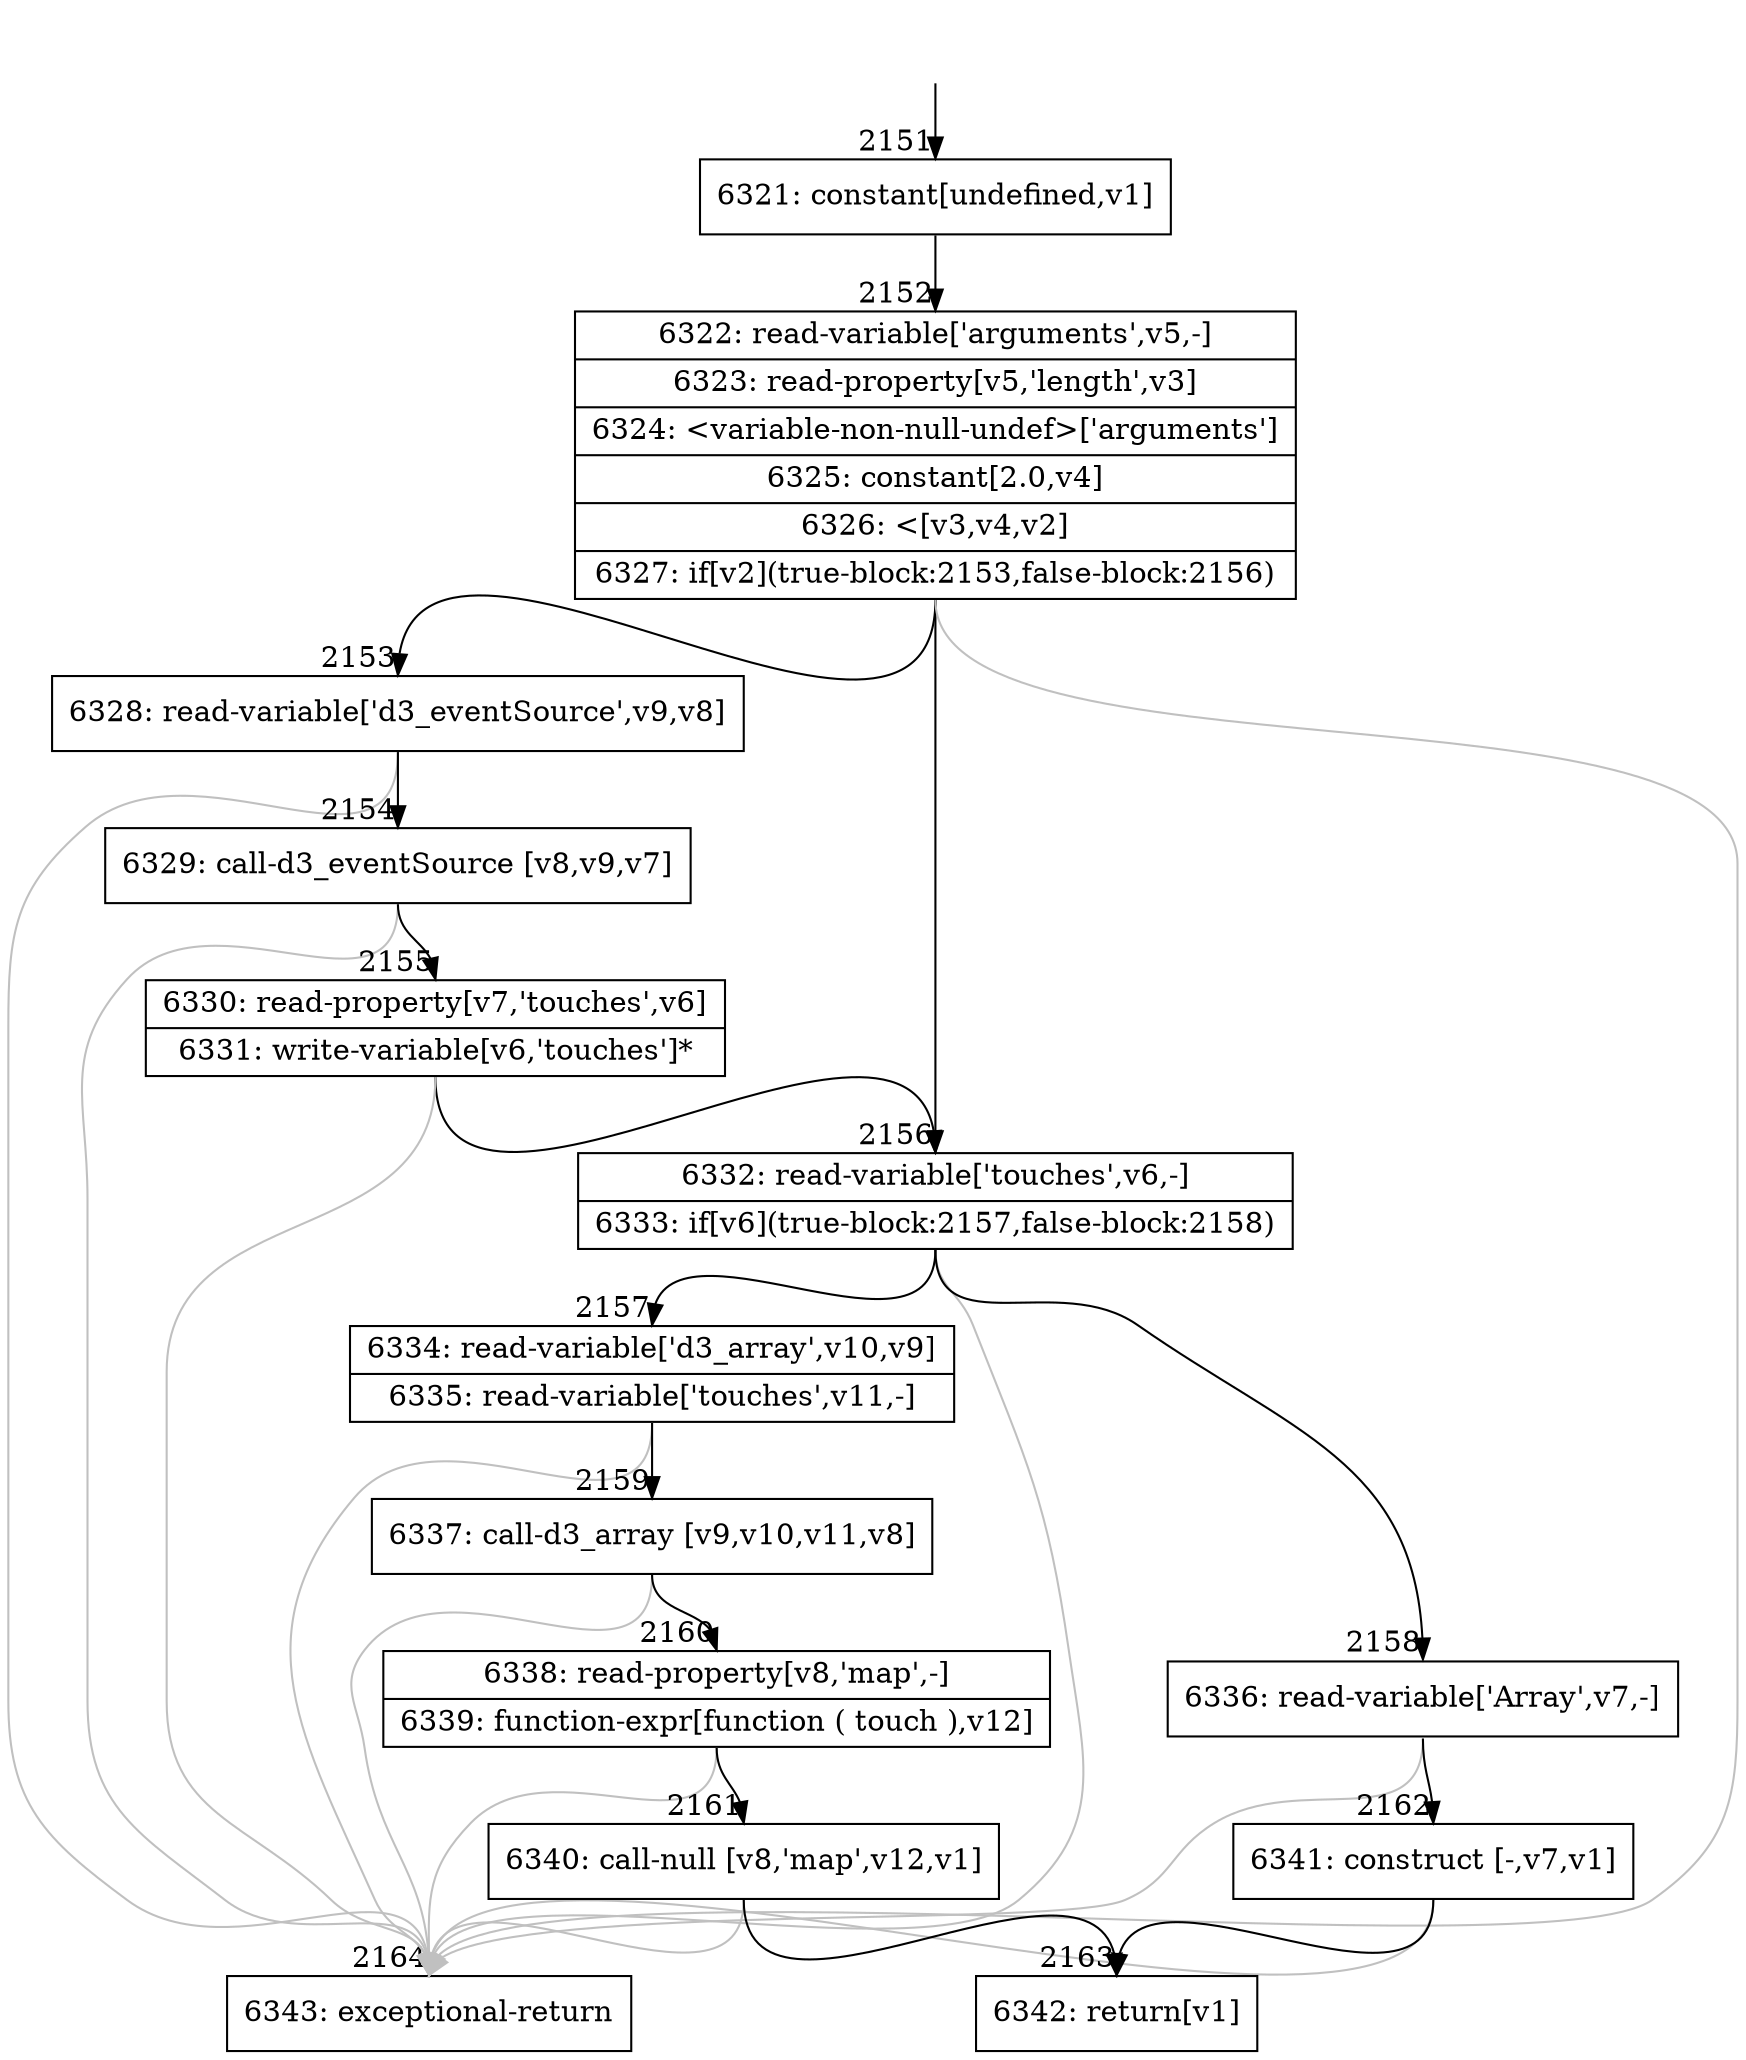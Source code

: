digraph {
rankdir="TD"
BB_entry204[shape=none,label=""];
BB_entry204 -> BB2151 [tailport=s, headport=n, headlabel="    2151"]
BB2151 [shape=record label="{6321: constant[undefined,v1]}" ] 
BB2151 -> BB2152 [tailport=s, headport=n, headlabel="      2152"]
BB2152 [shape=record label="{6322: read-variable['arguments',v5,-]|6323: read-property[v5,'length',v3]|6324: \<variable-non-null-undef\>['arguments']|6325: constant[2.0,v4]|6326: \<[v3,v4,v2]|6327: if[v2](true-block:2153,false-block:2156)}" ] 
BB2152 -> BB2153 [tailport=s, headport=n, headlabel="      2153"]
BB2152 -> BB2156 [tailport=s, headport=n, headlabel="      2156"]
BB2152 -> BB2164 [tailport=s, headport=n, color=gray, headlabel="      2164"]
BB2153 [shape=record label="{6328: read-variable['d3_eventSource',v9,v8]}" ] 
BB2153 -> BB2154 [tailport=s, headport=n, headlabel="      2154"]
BB2153 -> BB2164 [tailport=s, headport=n, color=gray]
BB2154 [shape=record label="{6329: call-d3_eventSource [v8,v9,v7]}" ] 
BB2154 -> BB2155 [tailport=s, headport=n, headlabel="      2155"]
BB2154 -> BB2164 [tailport=s, headport=n, color=gray]
BB2155 [shape=record label="{6330: read-property[v7,'touches',v6]|6331: write-variable[v6,'touches']*}" ] 
BB2155 -> BB2156 [tailport=s, headport=n]
BB2155 -> BB2164 [tailport=s, headport=n, color=gray]
BB2156 [shape=record label="{6332: read-variable['touches',v6,-]|6333: if[v6](true-block:2157,false-block:2158)}" ] 
BB2156 -> BB2157 [tailport=s, headport=n, headlabel="      2157"]
BB2156 -> BB2158 [tailport=s, headport=n, headlabel="      2158"]
BB2156 -> BB2164 [tailport=s, headport=n, color=gray]
BB2157 [shape=record label="{6334: read-variable['d3_array',v10,v9]|6335: read-variable['touches',v11,-]}" ] 
BB2157 -> BB2159 [tailport=s, headport=n, headlabel="      2159"]
BB2157 -> BB2164 [tailport=s, headport=n, color=gray]
BB2158 [shape=record label="{6336: read-variable['Array',v7,-]}" ] 
BB2158 -> BB2162 [tailport=s, headport=n, headlabel="      2162"]
BB2158 -> BB2164 [tailport=s, headport=n, color=gray]
BB2159 [shape=record label="{6337: call-d3_array [v9,v10,v11,v8]}" ] 
BB2159 -> BB2160 [tailport=s, headport=n, headlabel="      2160"]
BB2159 -> BB2164 [tailport=s, headport=n, color=gray]
BB2160 [shape=record label="{6338: read-property[v8,'map',-]|6339: function-expr[function ( touch ),v12]}" ] 
BB2160 -> BB2161 [tailport=s, headport=n, headlabel="      2161"]
BB2160 -> BB2164 [tailport=s, headport=n, color=gray]
BB2161 [shape=record label="{6340: call-null [v8,'map',v12,v1]}" ] 
BB2161 -> BB2163 [tailport=s, headport=n, headlabel="      2163"]
BB2161 -> BB2164 [tailport=s, headport=n, color=gray]
BB2162 [shape=record label="{6341: construct [-,v7,v1]}" ] 
BB2162 -> BB2163 [tailport=s, headport=n]
BB2162 -> BB2164 [tailport=s, headport=n, color=gray]
BB2163 [shape=record label="{6342: return[v1]}" ] 
BB2164 [shape=record label="{6343: exceptional-return}" ] 
//#$~ 1259
}
